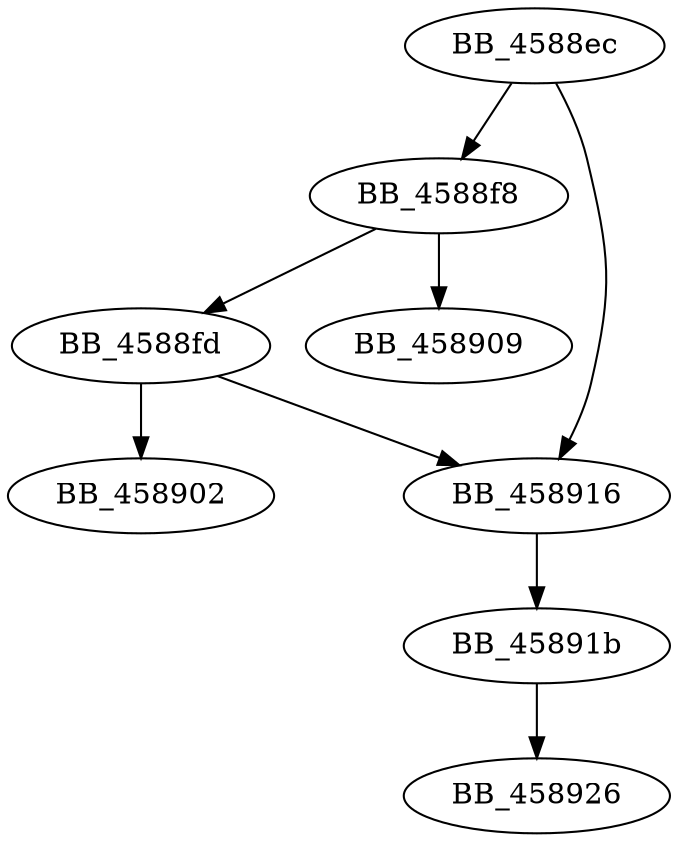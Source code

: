 DiGraph sub_4588EC{
BB_4588ec->BB_4588f8
BB_4588ec->BB_458916
BB_4588f8->BB_4588fd
BB_4588f8->BB_458909
BB_4588fd->BB_458902
BB_4588fd->BB_458916
BB_458916->BB_45891b
BB_45891b->BB_458926
}
